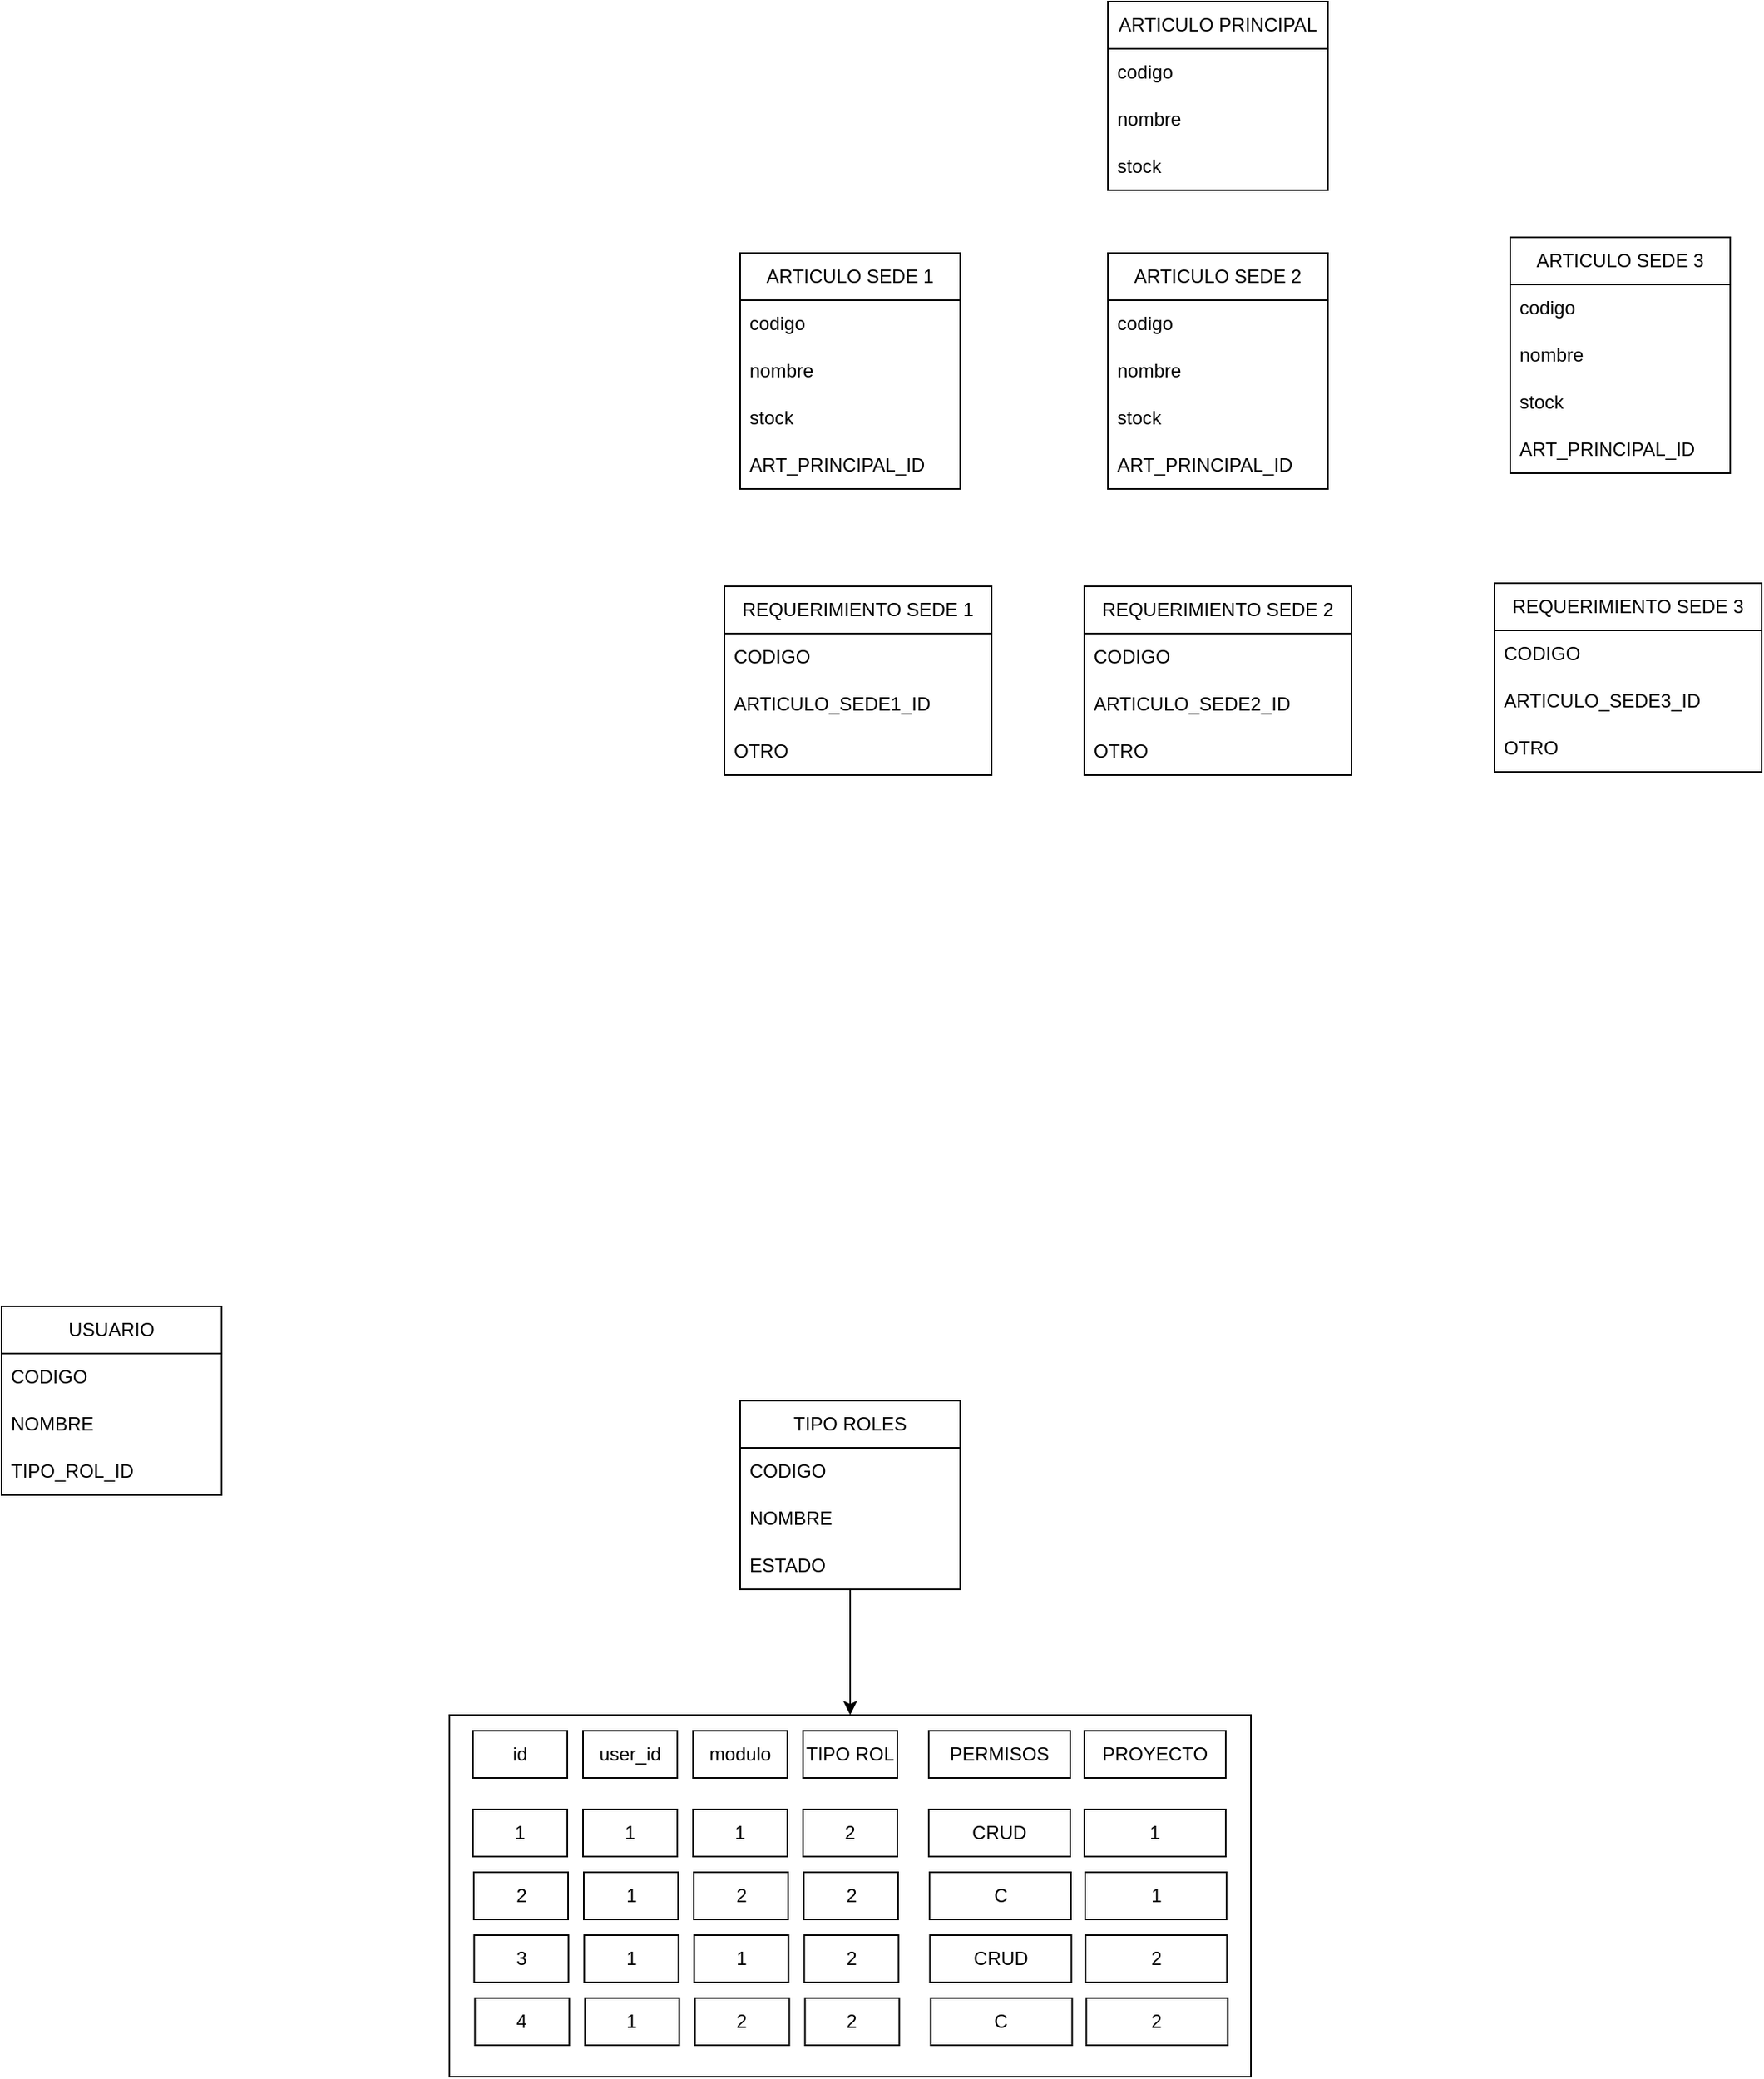 <mxfile version="22.1.7" type="github" pages="2">
  <diagram name="Página-1" id="Kwk2JI64rcw6JVu3-3KP">
    <mxGraphModel dx="2314" dy="1766" grid="1" gridSize="10" guides="1" tooltips="1" connect="1" arrows="1" fold="1" page="0" pageScale="1" pageWidth="827" pageHeight="1169" background="none" math="0" shadow="0">
      <root>
        <mxCell id="0" />
        <mxCell id="1" parent="0" />
        <mxCell id="fgW4LkX0s7xRk6qkpihr-5" value="ARTICULO PRINCIPAL" style="swimlane;fontStyle=0;childLayout=stackLayout;horizontal=1;startSize=30;horizontalStack=0;resizeParent=1;resizeParentMax=0;resizeLast=0;collapsible=1;marginBottom=0;whiteSpace=wrap;html=1;" parent="1" vertex="1">
          <mxGeometry x="344" y="-570" width="140" height="120" as="geometry" />
        </mxCell>
        <mxCell id="fgW4LkX0s7xRk6qkpihr-6" value="codigo" style="text;strokeColor=none;fillColor=none;align=left;verticalAlign=middle;spacingLeft=4;spacingRight=4;overflow=hidden;points=[[0,0.5],[1,0.5]];portConstraint=eastwest;rotatable=0;whiteSpace=wrap;html=1;" parent="fgW4LkX0s7xRk6qkpihr-5" vertex="1">
          <mxGeometry y="30" width="140" height="30" as="geometry" />
        </mxCell>
        <mxCell id="fgW4LkX0s7xRk6qkpihr-7" value="nombre" style="text;strokeColor=none;fillColor=none;align=left;verticalAlign=middle;spacingLeft=4;spacingRight=4;overflow=hidden;points=[[0,0.5],[1,0.5]];portConstraint=eastwest;rotatable=0;whiteSpace=wrap;html=1;" parent="fgW4LkX0s7xRk6qkpihr-5" vertex="1">
          <mxGeometry y="60" width="140" height="30" as="geometry" />
        </mxCell>
        <mxCell id="fgW4LkX0s7xRk6qkpihr-8" value="stock" style="text;strokeColor=none;fillColor=none;align=left;verticalAlign=middle;spacingLeft=4;spacingRight=4;overflow=hidden;points=[[0,0.5],[1,0.5]];portConstraint=eastwest;rotatable=0;whiteSpace=wrap;html=1;" parent="fgW4LkX0s7xRk6qkpihr-5" vertex="1">
          <mxGeometry y="90" width="140" height="30" as="geometry" />
        </mxCell>
        <mxCell id="fgW4LkX0s7xRk6qkpihr-9" value="ARTICULO SEDE 1" style="swimlane;fontStyle=0;childLayout=stackLayout;horizontal=1;startSize=30;horizontalStack=0;resizeParent=1;resizeParentMax=0;resizeLast=0;collapsible=1;marginBottom=0;whiteSpace=wrap;html=1;" parent="1" vertex="1">
          <mxGeometry x="110" y="-410" width="140" height="150" as="geometry">
            <mxRectangle x="110" y="-410" width="150" height="30" as="alternateBounds" />
          </mxGeometry>
        </mxCell>
        <mxCell id="fgW4LkX0s7xRk6qkpihr-10" value="codigo" style="text;strokeColor=none;fillColor=none;align=left;verticalAlign=middle;spacingLeft=4;spacingRight=4;overflow=hidden;points=[[0,0.5],[1,0.5]];portConstraint=eastwest;rotatable=0;whiteSpace=wrap;html=1;" parent="fgW4LkX0s7xRk6qkpihr-9" vertex="1">
          <mxGeometry y="30" width="140" height="30" as="geometry" />
        </mxCell>
        <mxCell id="fgW4LkX0s7xRk6qkpihr-11" value="nombre" style="text;strokeColor=none;fillColor=none;align=left;verticalAlign=middle;spacingLeft=4;spacingRight=4;overflow=hidden;points=[[0,0.5],[1,0.5]];portConstraint=eastwest;rotatable=0;whiteSpace=wrap;html=1;" parent="fgW4LkX0s7xRk6qkpihr-9" vertex="1">
          <mxGeometry y="60" width="140" height="30" as="geometry" />
        </mxCell>
        <mxCell id="fgW4LkX0s7xRk6qkpihr-35" value="stock" style="text;strokeColor=none;fillColor=none;align=left;verticalAlign=middle;spacingLeft=4;spacingRight=4;overflow=hidden;points=[[0,0.5],[1,0.5]];portConstraint=eastwest;rotatable=0;whiteSpace=wrap;html=1;" parent="fgW4LkX0s7xRk6qkpihr-9" vertex="1">
          <mxGeometry y="90" width="140" height="30" as="geometry" />
        </mxCell>
        <mxCell id="fgW4LkX0s7xRk6qkpihr-12" value="ART_PRINCIPAL_ID" style="text;strokeColor=none;fillColor=none;align=left;verticalAlign=middle;spacingLeft=4;spacingRight=4;overflow=hidden;points=[[0,0.5],[1,0.5]];portConstraint=eastwest;rotatable=0;whiteSpace=wrap;html=1;" parent="fgW4LkX0s7xRk6qkpihr-9" vertex="1">
          <mxGeometry y="120" width="140" height="30" as="geometry" />
        </mxCell>
        <mxCell id="fgW4LkX0s7xRk6qkpihr-13" value="ARTICULO SEDE 2" style="swimlane;fontStyle=0;childLayout=stackLayout;horizontal=1;startSize=30;horizontalStack=0;resizeParent=1;resizeParentMax=0;resizeLast=0;collapsible=1;marginBottom=0;whiteSpace=wrap;html=1;" parent="1" vertex="1">
          <mxGeometry x="344" y="-410" width="140" height="150" as="geometry" />
        </mxCell>
        <mxCell id="fgW4LkX0s7xRk6qkpihr-14" value="codigo" style="text;strokeColor=none;fillColor=none;align=left;verticalAlign=middle;spacingLeft=4;spacingRight=4;overflow=hidden;points=[[0,0.5],[1,0.5]];portConstraint=eastwest;rotatable=0;whiteSpace=wrap;html=1;" parent="fgW4LkX0s7xRk6qkpihr-13" vertex="1">
          <mxGeometry y="30" width="140" height="30" as="geometry" />
        </mxCell>
        <mxCell id="fgW4LkX0s7xRk6qkpihr-15" value="nombre" style="text;strokeColor=none;fillColor=none;align=left;verticalAlign=middle;spacingLeft=4;spacingRight=4;overflow=hidden;points=[[0,0.5],[1,0.5]];portConstraint=eastwest;rotatable=0;whiteSpace=wrap;html=1;" parent="fgW4LkX0s7xRk6qkpihr-13" vertex="1">
          <mxGeometry y="60" width="140" height="30" as="geometry" />
        </mxCell>
        <mxCell id="fgW4LkX0s7xRk6qkpihr-16" value="stock" style="text;strokeColor=none;fillColor=none;align=left;verticalAlign=middle;spacingLeft=4;spacingRight=4;overflow=hidden;points=[[0,0.5],[1,0.5]];portConstraint=eastwest;rotatable=0;whiteSpace=wrap;html=1;" parent="fgW4LkX0s7xRk6qkpihr-13" vertex="1">
          <mxGeometry y="90" width="140" height="30" as="geometry" />
        </mxCell>
        <mxCell id="fgW4LkX0s7xRk6qkpihr-36" value="ART_PRINCIPAL_ID" style="text;strokeColor=none;fillColor=none;align=left;verticalAlign=middle;spacingLeft=4;spacingRight=4;overflow=hidden;points=[[0,0.5],[1,0.5]];portConstraint=eastwest;rotatable=0;whiteSpace=wrap;html=1;" parent="fgW4LkX0s7xRk6qkpihr-13" vertex="1">
          <mxGeometry y="120" width="140" height="30" as="geometry" />
        </mxCell>
        <mxCell id="fgW4LkX0s7xRk6qkpihr-17" value="ARTICULO SEDE 3" style="swimlane;fontStyle=0;childLayout=stackLayout;horizontal=1;startSize=30;horizontalStack=0;resizeParent=1;resizeParentMax=0;resizeLast=0;collapsible=1;marginBottom=0;whiteSpace=wrap;html=1;" parent="1" vertex="1">
          <mxGeometry x="600" y="-420" width="140" height="150" as="geometry" />
        </mxCell>
        <mxCell id="fgW4LkX0s7xRk6qkpihr-18" value="codigo" style="text;strokeColor=none;fillColor=none;align=left;verticalAlign=middle;spacingLeft=4;spacingRight=4;overflow=hidden;points=[[0,0.5],[1,0.5]];portConstraint=eastwest;rotatable=0;whiteSpace=wrap;html=1;" parent="fgW4LkX0s7xRk6qkpihr-17" vertex="1">
          <mxGeometry y="30" width="140" height="30" as="geometry" />
        </mxCell>
        <mxCell id="fgW4LkX0s7xRk6qkpihr-19" value="nombre" style="text;strokeColor=none;fillColor=none;align=left;verticalAlign=middle;spacingLeft=4;spacingRight=4;overflow=hidden;points=[[0,0.5],[1,0.5]];portConstraint=eastwest;rotatable=0;whiteSpace=wrap;html=1;" parent="fgW4LkX0s7xRk6qkpihr-17" vertex="1">
          <mxGeometry y="60" width="140" height="30" as="geometry" />
        </mxCell>
        <mxCell id="fgW4LkX0s7xRk6qkpihr-20" value="stock" style="text;strokeColor=none;fillColor=none;align=left;verticalAlign=middle;spacingLeft=4;spacingRight=4;overflow=hidden;points=[[0,0.5],[1,0.5]];portConstraint=eastwest;rotatable=0;whiteSpace=wrap;html=1;" parent="fgW4LkX0s7xRk6qkpihr-17" vertex="1">
          <mxGeometry y="90" width="140" height="30" as="geometry" />
        </mxCell>
        <mxCell id="fgW4LkX0s7xRk6qkpihr-37" value="ART_PRINCIPAL_ID" style="text;strokeColor=none;fillColor=none;align=left;verticalAlign=middle;spacingLeft=4;spacingRight=4;overflow=hidden;points=[[0,0.5],[1,0.5]];portConstraint=eastwest;rotatable=0;whiteSpace=wrap;html=1;" parent="fgW4LkX0s7xRk6qkpihr-17" vertex="1">
          <mxGeometry y="120" width="140" height="30" as="geometry" />
        </mxCell>
        <mxCell id="fgW4LkX0s7xRk6qkpihr-21" value="REQUERIMIENTO SEDE 1" style="swimlane;fontStyle=0;childLayout=stackLayout;horizontal=1;startSize=30;horizontalStack=0;resizeParent=1;resizeParentMax=0;resizeLast=0;collapsible=1;marginBottom=0;whiteSpace=wrap;html=1;" parent="1" vertex="1">
          <mxGeometry x="100" y="-198" width="170" height="120" as="geometry" />
        </mxCell>
        <mxCell id="fgW4LkX0s7xRk6qkpihr-22" value="CODIGO" style="text;strokeColor=none;fillColor=none;align=left;verticalAlign=middle;spacingLeft=4;spacingRight=4;overflow=hidden;points=[[0,0.5],[1,0.5]];portConstraint=eastwest;rotatable=0;whiteSpace=wrap;html=1;" parent="fgW4LkX0s7xRk6qkpihr-21" vertex="1">
          <mxGeometry y="30" width="170" height="30" as="geometry" />
        </mxCell>
        <mxCell id="fgW4LkX0s7xRk6qkpihr-23" value="ARTICULO_SEDE1_ID" style="text;strokeColor=none;fillColor=none;align=left;verticalAlign=middle;spacingLeft=4;spacingRight=4;overflow=hidden;points=[[0,0.5],[1,0.5]];portConstraint=eastwest;rotatable=0;whiteSpace=wrap;html=1;" parent="fgW4LkX0s7xRk6qkpihr-21" vertex="1">
          <mxGeometry y="60" width="170" height="30" as="geometry" />
        </mxCell>
        <mxCell id="fgW4LkX0s7xRk6qkpihr-24" value="OTRO" style="text;strokeColor=none;fillColor=none;align=left;verticalAlign=middle;spacingLeft=4;spacingRight=4;overflow=hidden;points=[[0,0.5],[1,0.5]];portConstraint=eastwest;rotatable=0;whiteSpace=wrap;html=1;" parent="fgW4LkX0s7xRk6qkpihr-21" vertex="1">
          <mxGeometry y="90" width="170" height="30" as="geometry" />
        </mxCell>
        <mxCell id="fgW4LkX0s7xRk6qkpihr-39" value="REQUERIMIENTO SEDE 2" style="swimlane;fontStyle=0;childLayout=stackLayout;horizontal=1;startSize=30;horizontalStack=0;resizeParent=1;resizeParentMax=0;resizeLast=0;collapsible=1;marginBottom=0;whiteSpace=wrap;html=1;" parent="1" vertex="1">
          <mxGeometry x="329" y="-198" width="170" height="120" as="geometry" />
        </mxCell>
        <mxCell id="fgW4LkX0s7xRk6qkpihr-40" value="CODIGO" style="text;strokeColor=none;fillColor=none;align=left;verticalAlign=middle;spacingLeft=4;spacingRight=4;overflow=hidden;points=[[0,0.5],[1,0.5]];portConstraint=eastwest;rotatable=0;whiteSpace=wrap;html=1;" parent="fgW4LkX0s7xRk6qkpihr-39" vertex="1">
          <mxGeometry y="30" width="170" height="30" as="geometry" />
        </mxCell>
        <mxCell id="fgW4LkX0s7xRk6qkpihr-41" value="ARTICULO_SEDE2_ID" style="text;strokeColor=none;fillColor=none;align=left;verticalAlign=middle;spacingLeft=4;spacingRight=4;overflow=hidden;points=[[0,0.5],[1,0.5]];portConstraint=eastwest;rotatable=0;whiteSpace=wrap;html=1;" parent="fgW4LkX0s7xRk6qkpihr-39" vertex="1">
          <mxGeometry y="60" width="170" height="30" as="geometry" />
        </mxCell>
        <mxCell id="fgW4LkX0s7xRk6qkpihr-42" value="OTRO" style="text;strokeColor=none;fillColor=none;align=left;verticalAlign=middle;spacingLeft=4;spacingRight=4;overflow=hidden;points=[[0,0.5],[1,0.5]];portConstraint=eastwest;rotatable=0;whiteSpace=wrap;html=1;" parent="fgW4LkX0s7xRk6qkpihr-39" vertex="1">
          <mxGeometry y="90" width="170" height="30" as="geometry" />
        </mxCell>
        <mxCell id="fgW4LkX0s7xRk6qkpihr-44" value="REQUERIMIENTO SEDE 3" style="swimlane;fontStyle=0;childLayout=stackLayout;horizontal=1;startSize=30;horizontalStack=0;resizeParent=1;resizeParentMax=0;resizeLast=0;collapsible=1;marginBottom=0;whiteSpace=wrap;html=1;" parent="1" vertex="1">
          <mxGeometry x="590" y="-200" width="170" height="120" as="geometry" />
        </mxCell>
        <mxCell id="fgW4LkX0s7xRk6qkpihr-45" value="CODIGO" style="text;strokeColor=none;fillColor=none;align=left;verticalAlign=middle;spacingLeft=4;spacingRight=4;overflow=hidden;points=[[0,0.5],[1,0.5]];portConstraint=eastwest;rotatable=0;whiteSpace=wrap;html=1;" parent="fgW4LkX0s7xRk6qkpihr-44" vertex="1">
          <mxGeometry y="30" width="170" height="30" as="geometry" />
        </mxCell>
        <mxCell id="fgW4LkX0s7xRk6qkpihr-46" value="ARTICULO_SEDE3_ID" style="text;strokeColor=none;fillColor=none;align=left;verticalAlign=middle;spacingLeft=4;spacingRight=4;overflow=hidden;points=[[0,0.5],[1,0.5]];portConstraint=eastwest;rotatable=0;whiteSpace=wrap;html=1;" parent="fgW4LkX0s7xRk6qkpihr-44" vertex="1">
          <mxGeometry y="60" width="170" height="30" as="geometry" />
        </mxCell>
        <mxCell id="fgW4LkX0s7xRk6qkpihr-47" value="OTRO" style="text;strokeColor=none;fillColor=none;align=left;verticalAlign=middle;spacingLeft=4;spacingRight=4;overflow=hidden;points=[[0,0.5],[1,0.5]];portConstraint=eastwest;rotatable=0;whiteSpace=wrap;html=1;" parent="fgW4LkX0s7xRk6qkpihr-44" vertex="1">
          <mxGeometry y="90" width="170" height="30" as="geometry" />
        </mxCell>
        <mxCell id="POyOvtxYOlbWHd2E2MB5-1" value="USUARIO" style="swimlane;fontStyle=0;childLayout=stackLayout;horizontal=1;startSize=30;horizontalStack=0;resizeParent=1;resizeParentMax=0;resizeLast=0;collapsible=1;marginBottom=0;whiteSpace=wrap;html=1;" vertex="1" parent="1">
          <mxGeometry x="-360" y="260" width="140" height="120" as="geometry" />
        </mxCell>
        <mxCell id="POyOvtxYOlbWHd2E2MB5-2" value="CODIGO" style="text;strokeColor=none;fillColor=none;align=left;verticalAlign=middle;spacingLeft=4;spacingRight=4;overflow=hidden;points=[[0,0.5],[1,0.5]];portConstraint=eastwest;rotatable=0;whiteSpace=wrap;html=1;" vertex="1" parent="POyOvtxYOlbWHd2E2MB5-1">
          <mxGeometry y="30" width="140" height="30" as="geometry" />
        </mxCell>
        <mxCell id="POyOvtxYOlbWHd2E2MB5-3" value="NOMBRE" style="text;strokeColor=none;fillColor=none;align=left;verticalAlign=middle;spacingLeft=4;spacingRight=4;overflow=hidden;points=[[0,0.5],[1,0.5]];portConstraint=eastwest;rotatable=0;whiteSpace=wrap;html=1;" vertex="1" parent="POyOvtxYOlbWHd2E2MB5-1">
          <mxGeometry y="60" width="140" height="30" as="geometry" />
        </mxCell>
        <mxCell id="POyOvtxYOlbWHd2E2MB5-4" value="TIPO_ROL_ID" style="text;strokeColor=none;fillColor=none;align=left;verticalAlign=middle;spacingLeft=4;spacingRight=4;overflow=hidden;points=[[0,0.5],[1,0.5]];portConstraint=eastwest;rotatable=0;whiteSpace=wrap;html=1;" vertex="1" parent="POyOvtxYOlbWHd2E2MB5-1">
          <mxGeometry y="90" width="140" height="30" as="geometry" />
        </mxCell>
        <mxCell id="POyOvtxYOlbWHd2E2MB5-10" value="" style="edgeStyle=orthogonalEdgeStyle;rounded=0;orthogonalLoop=1;jettySize=auto;html=1;" edge="1" parent="1" source="POyOvtxYOlbWHd2E2MB5-5" target="POyOvtxYOlbWHd2E2MB5-9">
          <mxGeometry relative="1" as="geometry" />
        </mxCell>
        <mxCell id="POyOvtxYOlbWHd2E2MB5-5" value="TIPO ROLES" style="swimlane;fontStyle=0;childLayout=stackLayout;horizontal=1;startSize=30;horizontalStack=0;resizeParent=1;resizeParentMax=0;resizeLast=0;collapsible=1;marginBottom=0;whiteSpace=wrap;html=1;" vertex="1" parent="1">
          <mxGeometry x="110" y="320" width="140" height="120" as="geometry" />
        </mxCell>
        <mxCell id="POyOvtxYOlbWHd2E2MB5-6" value="CODIGO" style="text;strokeColor=none;fillColor=none;align=left;verticalAlign=middle;spacingLeft=4;spacingRight=4;overflow=hidden;points=[[0,0.5],[1,0.5]];portConstraint=eastwest;rotatable=0;whiteSpace=wrap;html=1;" vertex="1" parent="POyOvtxYOlbWHd2E2MB5-5">
          <mxGeometry y="30" width="140" height="30" as="geometry" />
        </mxCell>
        <mxCell id="POyOvtxYOlbWHd2E2MB5-7" value="NOMBRE" style="text;strokeColor=none;fillColor=none;align=left;verticalAlign=middle;spacingLeft=4;spacingRight=4;overflow=hidden;points=[[0,0.5],[1,0.5]];portConstraint=eastwest;rotatable=0;whiteSpace=wrap;html=1;" vertex="1" parent="POyOvtxYOlbWHd2E2MB5-5">
          <mxGeometry y="60" width="140" height="30" as="geometry" />
        </mxCell>
        <mxCell id="POyOvtxYOlbWHd2E2MB5-8" value="ESTADO" style="text;strokeColor=none;fillColor=none;align=left;verticalAlign=middle;spacingLeft=4;spacingRight=4;overflow=hidden;points=[[0,0.5],[1,0.5]];portConstraint=eastwest;rotatable=0;whiteSpace=wrap;html=1;" vertex="1" parent="POyOvtxYOlbWHd2E2MB5-5">
          <mxGeometry y="90" width="140" height="30" as="geometry" />
        </mxCell>
        <mxCell id="POyOvtxYOlbWHd2E2MB5-9" value="" style="whiteSpace=wrap;html=1;fontStyle=0;startSize=30;" vertex="1" parent="1">
          <mxGeometry x="-75" y="520" width="510" height="230" as="geometry" />
        </mxCell>
        <mxCell id="POyOvtxYOlbWHd2E2MB5-11" value="id" style="rounded=0;whiteSpace=wrap;html=1;" vertex="1" parent="1">
          <mxGeometry x="-60" y="530" width="60" height="30" as="geometry" />
        </mxCell>
        <mxCell id="POyOvtxYOlbWHd2E2MB5-12" value="user_id" style="rounded=0;whiteSpace=wrap;html=1;" vertex="1" parent="1">
          <mxGeometry x="10" y="530" width="60" height="30" as="geometry" />
        </mxCell>
        <mxCell id="POyOvtxYOlbWHd2E2MB5-13" value="modulo" style="rounded=0;whiteSpace=wrap;html=1;" vertex="1" parent="1">
          <mxGeometry x="80" y="530" width="60" height="30" as="geometry" />
        </mxCell>
        <mxCell id="POyOvtxYOlbWHd2E2MB5-14" value="PERMISOS" style="rounded=0;whiteSpace=wrap;html=1;" vertex="1" parent="1">
          <mxGeometry x="230" y="530" width="90" height="30" as="geometry" />
        </mxCell>
        <mxCell id="POyOvtxYOlbWHd2E2MB5-15" value="1" style="rounded=0;whiteSpace=wrap;html=1;" vertex="1" parent="1">
          <mxGeometry x="-60" y="580" width="60" height="30" as="geometry" />
        </mxCell>
        <mxCell id="POyOvtxYOlbWHd2E2MB5-17" value="1" style="rounded=0;whiteSpace=wrap;html=1;" vertex="1" parent="1">
          <mxGeometry x="10" y="580" width="60" height="30" as="geometry" />
        </mxCell>
        <mxCell id="POyOvtxYOlbWHd2E2MB5-18" value="1" style="rounded=0;whiteSpace=wrap;html=1;" vertex="1" parent="1">
          <mxGeometry x="80" y="580" width="60" height="30" as="geometry" />
        </mxCell>
        <mxCell id="POyOvtxYOlbWHd2E2MB5-19" value="CRUD" style="rounded=0;whiteSpace=wrap;html=1;" vertex="1" parent="1">
          <mxGeometry x="230" y="580" width="90" height="30" as="geometry" />
        </mxCell>
        <mxCell id="POyOvtxYOlbWHd2E2MB5-20" value="TIPO ROL" style="rounded=0;whiteSpace=wrap;html=1;" vertex="1" parent="1">
          <mxGeometry x="150" y="530" width="60" height="30" as="geometry" />
        </mxCell>
        <mxCell id="POyOvtxYOlbWHd2E2MB5-21" value="2" style="rounded=0;whiteSpace=wrap;html=1;" vertex="1" parent="1">
          <mxGeometry x="150" y="580" width="60" height="30" as="geometry" />
        </mxCell>
        <mxCell id="POyOvtxYOlbWHd2E2MB5-22" value="PROYECTO" style="rounded=0;whiteSpace=wrap;html=1;" vertex="1" parent="1">
          <mxGeometry x="329" y="530" width="90" height="30" as="geometry" />
        </mxCell>
        <mxCell id="POyOvtxYOlbWHd2E2MB5-23" value="1" style="rounded=0;whiteSpace=wrap;html=1;" vertex="1" parent="1">
          <mxGeometry x="329" y="580" width="90" height="30" as="geometry" />
        </mxCell>
        <mxCell id="POyOvtxYOlbWHd2E2MB5-24" value="2" style="rounded=0;whiteSpace=wrap;html=1;" vertex="1" parent="1">
          <mxGeometry x="-59.5" y="620" width="60" height="30" as="geometry" />
        </mxCell>
        <mxCell id="POyOvtxYOlbWHd2E2MB5-25" value="1" style="rounded=0;whiteSpace=wrap;html=1;" vertex="1" parent="1">
          <mxGeometry x="10.5" y="620" width="60" height="30" as="geometry" />
        </mxCell>
        <mxCell id="POyOvtxYOlbWHd2E2MB5-26" value="2" style="rounded=0;whiteSpace=wrap;html=1;" vertex="1" parent="1">
          <mxGeometry x="80.5" y="620" width="60" height="30" as="geometry" />
        </mxCell>
        <mxCell id="POyOvtxYOlbWHd2E2MB5-27" value="C" style="rounded=0;whiteSpace=wrap;html=1;" vertex="1" parent="1">
          <mxGeometry x="230.5" y="620" width="90" height="30" as="geometry" />
        </mxCell>
        <mxCell id="POyOvtxYOlbWHd2E2MB5-28" value="2" style="rounded=0;whiteSpace=wrap;html=1;" vertex="1" parent="1">
          <mxGeometry x="150.5" y="620" width="60" height="30" as="geometry" />
        </mxCell>
        <mxCell id="POyOvtxYOlbWHd2E2MB5-29" value="1" style="rounded=0;whiteSpace=wrap;html=1;" vertex="1" parent="1">
          <mxGeometry x="329.5" y="620" width="90" height="30" as="geometry" />
        </mxCell>
        <mxCell id="POyOvtxYOlbWHd2E2MB5-30" value="3" style="rounded=0;whiteSpace=wrap;html=1;" vertex="1" parent="1">
          <mxGeometry x="-59.25" y="660" width="60" height="30" as="geometry" />
        </mxCell>
        <mxCell id="POyOvtxYOlbWHd2E2MB5-31" value="1" style="rounded=0;whiteSpace=wrap;html=1;" vertex="1" parent="1">
          <mxGeometry x="10.75" y="660" width="60" height="30" as="geometry" />
        </mxCell>
        <mxCell id="POyOvtxYOlbWHd2E2MB5-32" value="1" style="rounded=0;whiteSpace=wrap;html=1;" vertex="1" parent="1">
          <mxGeometry x="80.75" y="660" width="60" height="30" as="geometry" />
        </mxCell>
        <mxCell id="POyOvtxYOlbWHd2E2MB5-33" value="CRUD" style="rounded=0;whiteSpace=wrap;html=1;" vertex="1" parent="1">
          <mxGeometry x="230.75" y="660" width="90" height="30" as="geometry" />
        </mxCell>
        <mxCell id="POyOvtxYOlbWHd2E2MB5-34" value="2" style="rounded=0;whiteSpace=wrap;html=1;" vertex="1" parent="1">
          <mxGeometry x="150.75" y="660" width="60" height="30" as="geometry" />
        </mxCell>
        <mxCell id="POyOvtxYOlbWHd2E2MB5-35" value="2" style="rounded=0;whiteSpace=wrap;html=1;" vertex="1" parent="1">
          <mxGeometry x="329.75" y="660" width="90" height="30" as="geometry" />
        </mxCell>
        <mxCell id="POyOvtxYOlbWHd2E2MB5-36" value="4" style="rounded=0;whiteSpace=wrap;html=1;" vertex="1" parent="1">
          <mxGeometry x="-58.75" y="700" width="60" height="30" as="geometry" />
        </mxCell>
        <mxCell id="POyOvtxYOlbWHd2E2MB5-37" value="1" style="rounded=0;whiteSpace=wrap;html=1;" vertex="1" parent="1">
          <mxGeometry x="11.25" y="700" width="60" height="30" as="geometry" />
        </mxCell>
        <mxCell id="POyOvtxYOlbWHd2E2MB5-38" value="2" style="rounded=0;whiteSpace=wrap;html=1;" vertex="1" parent="1">
          <mxGeometry x="81.25" y="700" width="60" height="30" as="geometry" />
        </mxCell>
        <mxCell id="POyOvtxYOlbWHd2E2MB5-39" value="C" style="rounded=0;whiteSpace=wrap;html=1;" vertex="1" parent="1">
          <mxGeometry x="231.25" y="700" width="90" height="30" as="geometry" />
        </mxCell>
        <mxCell id="POyOvtxYOlbWHd2E2MB5-40" value="2" style="rounded=0;whiteSpace=wrap;html=1;" vertex="1" parent="1">
          <mxGeometry x="151.25" y="700" width="60" height="30" as="geometry" />
        </mxCell>
        <mxCell id="POyOvtxYOlbWHd2E2MB5-41" value="2" style="rounded=0;whiteSpace=wrap;html=1;" vertex="1" parent="1">
          <mxGeometry x="330.25" y="700" width="90" height="30" as="geometry" />
        </mxCell>
      </root>
    </mxGraphModel>
  </diagram>
  <diagram id="zOK0BM_EumLyM0N2mrwX" name="Página-2">
    <mxGraphModel dx="1995" dy="1380" grid="1" gridSize="10" guides="1" tooltips="1" connect="1" arrows="1" fold="1" page="0" pageScale="1" pageWidth="827" pageHeight="1169" math="0" shadow="0">
      <root>
        <mxCell id="0" />
        <mxCell id="1" parent="0" />
        <mxCell id="6BFuluiEKWHsGb76qD9m-10" style="edgeStyle=orthogonalEdgeStyle;rounded=0;orthogonalLoop=1;jettySize=auto;html=1;entryX=0.5;entryY=0;entryDx=0;entryDy=0;" edge="1" parent="1" source="6BFuluiEKWHsGb76qD9m-3" target="6BFuluiEKWHsGb76qD9m-6">
          <mxGeometry relative="1" as="geometry" />
        </mxCell>
        <mxCell id="6BFuluiEKWHsGb76qD9m-3" value="PROYECTO 1" style="shape=cylinder3;whiteSpace=wrap;html=1;boundedLbl=1;backgroundOutline=1;size=15;" vertex="1" parent="1">
          <mxGeometry x="-320" y="-230" width="70" height="90" as="geometry" />
        </mxCell>
        <mxCell id="6BFuluiEKWHsGb76qD9m-15" style="edgeStyle=orthogonalEdgeStyle;rounded=0;orthogonalLoop=1;jettySize=auto;html=1;entryX=0.5;entryY=0;entryDx=0;entryDy=0;" edge="1" parent="1" source="6BFuluiEKWHsGb76qD9m-4" target="6BFuluiEKWHsGb76qD9m-11">
          <mxGeometry relative="1" as="geometry" />
        </mxCell>
        <mxCell id="6BFuluiEKWHsGb76qD9m-4" value="PROYECTO 2" style="shape=cylinder3;whiteSpace=wrap;html=1;boundedLbl=1;backgroundOutline=1;size=15;" vertex="1" parent="1">
          <mxGeometry x="-142.5" y="-230" width="70" height="90" as="geometry" />
        </mxCell>
        <mxCell id="6BFuluiEKWHsGb76qD9m-20" style="edgeStyle=orthogonalEdgeStyle;rounded=0;orthogonalLoop=1;jettySize=auto;html=1;entryX=0.5;entryY=0;entryDx=0;entryDy=0;" edge="1" parent="1" source="6BFuluiEKWHsGb76qD9m-5" target="6BFuluiEKWHsGb76qD9m-16">
          <mxGeometry relative="1" as="geometry" />
        </mxCell>
        <mxCell id="6BFuluiEKWHsGb76qD9m-5" value="PROYECTO PRINCIPAL" style="shape=cylinder3;whiteSpace=wrap;html=1;boundedLbl=1;backgroundOutline=1;size=15;" vertex="1" parent="1">
          <mxGeometry x="-580" y="-230" width="70" height="90" as="geometry" />
        </mxCell>
        <mxCell id="6BFuluiEKWHsGb76qD9m-6" value="Requerimiento" style="swimlane;fontStyle=0;childLayout=stackLayout;horizontal=1;startSize=30;horizontalStack=0;resizeParent=1;resizeParentMax=0;resizeLast=0;collapsible=1;marginBottom=0;whiteSpace=wrap;html=1;" vertex="1" parent="1">
          <mxGeometry x="-337.5" y="-100" width="105" height="120" as="geometry" />
        </mxCell>
        <mxCell id="6BFuluiEKWHsGb76qD9m-7" value="codigo" style="text;strokeColor=none;fillColor=none;align=left;verticalAlign=middle;spacingLeft=4;spacingRight=4;overflow=hidden;points=[[0,0.5],[1,0.5]];portConstraint=eastwest;rotatable=0;whiteSpace=wrap;html=1;" vertex="1" parent="6BFuluiEKWHsGb76qD9m-6">
          <mxGeometry y="30" width="105" height="30" as="geometry" />
        </mxCell>
        <mxCell id="6BFuluiEKWHsGb76qD9m-8" value="nombre" style="text;strokeColor=none;fillColor=none;align=left;verticalAlign=middle;spacingLeft=4;spacingRight=4;overflow=hidden;points=[[0,0.5],[1,0.5]];portConstraint=eastwest;rotatable=0;whiteSpace=wrap;html=1;" vertex="1" parent="6BFuluiEKWHsGb76qD9m-6">
          <mxGeometry y="60" width="105" height="30" as="geometry" />
        </mxCell>
        <mxCell id="6BFuluiEKWHsGb76qD9m-9" value="user_id" style="text;strokeColor=none;fillColor=none;align=left;verticalAlign=middle;spacingLeft=4;spacingRight=4;overflow=hidden;points=[[0,0.5],[1,0.5]];portConstraint=eastwest;rotatable=0;whiteSpace=wrap;html=1;" vertex="1" parent="6BFuluiEKWHsGb76qD9m-6">
          <mxGeometry y="90" width="105" height="30" as="geometry" />
        </mxCell>
        <mxCell id="6BFuluiEKWHsGb76qD9m-11" value="Requerimiento" style="swimlane;fontStyle=0;childLayout=stackLayout;horizontal=1;startSize=30;horizontalStack=0;resizeParent=1;resizeParentMax=0;resizeLast=0;collapsible=1;marginBottom=0;whiteSpace=wrap;html=1;" vertex="1" parent="1">
          <mxGeometry x="-160" y="-100" width="105" height="120" as="geometry" />
        </mxCell>
        <mxCell id="6BFuluiEKWHsGb76qD9m-13" value="nombre" style="text;strokeColor=none;fillColor=none;align=left;verticalAlign=middle;spacingLeft=4;spacingRight=4;overflow=hidden;points=[[0,0.5],[1,0.5]];portConstraint=eastwest;rotatable=0;whiteSpace=wrap;html=1;" vertex="1" parent="6BFuluiEKWHsGb76qD9m-11">
          <mxGeometry y="30" width="105" height="30" as="geometry" />
        </mxCell>
        <mxCell id="6BFuluiEKWHsGb76qD9m-14" value="user_id" style="text;strokeColor=none;fillColor=none;align=left;verticalAlign=middle;spacingLeft=4;spacingRight=4;overflow=hidden;points=[[0,0.5],[1,0.5]];portConstraint=eastwest;rotatable=0;whiteSpace=wrap;html=1;" vertex="1" parent="6BFuluiEKWHsGb76qD9m-11">
          <mxGeometry y="60" width="105" height="30" as="geometry" />
        </mxCell>
        <mxCell id="6BFuluiEKWHsGb76qD9m-12" value="codigo" style="text;strokeColor=none;fillColor=none;align=left;verticalAlign=middle;spacingLeft=4;spacingRight=4;overflow=hidden;points=[[0,0.5],[1,0.5]];portConstraint=eastwest;rotatable=0;whiteSpace=wrap;html=1;" vertex="1" parent="6BFuluiEKWHsGb76qD9m-11">
          <mxGeometry y="90" width="105" height="30" as="geometry" />
        </mxCell>
        <mxCell id="6BFuluiEKWHsGb76qD9m-16" value="USUARIO" style="swimlane;fontStyle=0;childLayout=stackLayout;horizontal=1;startSize=30;horizontalStack=0;resizeParent=1;resizeParentMax=0;resizeLast=0;collapsible=1;marginBottom=0;whiteSpace=wrap;html=1;" vertex="1" parent="1">
          <mxGeometry x="-615" y="-100" width="140" height="120" as="geometry" />
        </mxCell>
        <mxCell id="6BFuluiEKWHsGb76qD9m-17" value="CODIGO" style="text;strokeColor=none;fillColor=none;align=left;verticalAlign=middle;spacingLeft=4;spacingRight=4;overflow=hidden;points=[[0,0.5],[1,0.5]];portConstraint=eastwest;rotatable=0;whiteSpace=wrap;html=1;" vertex="1" parent="6BFuluiEKWHsGb76qD9m-16">
          <mxGeometry y="30" width="140" height="30" as="geometry" />
        </mxCell>
        <mxCell id="6BFuluiEKWHsGb76qD9m-18" value="NOMBRE" style="text;strokeColor=none;fillColor=none;align=left;verticalAlign=middle;spacingLeft=4;spacingRight=4;overflow=hidden;points=[[0,0.5],[1,0.5]];portConstraint=eastwest;rotatable=0;whiteSpace=wrap;html=1;" vertex="1" parent="6BFuluiEKWHsGb76qD9m-16">
          <mxGeometry y="60" width="140" height="30" as="geometry" />
        </mxCell>
        <mxCell id="6BFuluiEKWHsGb76qD9m-19" value="APELLIDO" style="text;strokeColor=none;fillColor=none;align=left;verticalAlign=middle;spacingLeft=4;spacingRight=4;overflow=hidden;points=[[0,0.5],[1,0.5]];portConstraint=eastwest;rotatable=0;whiteSpace=wrap;html=1;" vertex="1" parent="6BFuluiEKWHsGb76qD9m-16">
          <mxGeometry y="90" width="140" height="30" as="geometry" />
        </mxCell>
        <mxCell id="6BFuluiEKWHsGb76qD9m-21" value="Almacen" style="swimlane;fontStyle=0;childLayout=stackLayout;horizontal=1;startSize=30;horizontalStack=0;resizeParent=1;resizeParentMax=0;resizeLast=0;collapsible=1;marginBottom=0;whiteSpace=wrap;html=1;" vertex="1" parent="1">
          <mxGeometry x="-360" y="-420" width="140" height="120" as="geometry" />
        </mxCell>
        <mxCell id="6BFuluiEKWHsGb76qD9m-22" value="Item 1" style="text;strokeColor=none;fillColor=none;align=left;verticalAlign=middle;spacingLeft=4;spacingRight=4;overflow=hidden;points=[[0,0.5],[1,0.5]];portConstraint=eastwest;rotatable=0;whiteSpace=wrap;html=1;" vertex="1" parent="6BFuluiEKWHsGb76qD9m-21">
          <mxGeometry y="30" width="140" height="30" as="geometry" />
        </mxCell>
        <mxCell id="6BFuluiEKWHsGb76qD9m-23" value="Item 2" style="text;strokeColor=none;fillColor=none;align=left;verticalAlign=middle;spacingLeft=4;spacingRight=4;overflow=hidden;points=[[0,0.5],[1,0.5]];portConstraint=eastwest;rotatable=0;whiteSpace=wrap;html=1;" vertex="1" parent="6BFuluiEKWHsGb76qD9m-21">
          <mxGeometry y="60" width="140" height="30" as="geometry" />
        </mxCell>
        <mxCell id="6BFuluiEKWHsGb76qD9m-24" value="Item 3" style="text;strokeColor=none;fillColor=none;align=left;verticalAlign=middle;spacingLeft=4;spacingRight=4;overflow=hidden;points=[[0,0.5],[1,0.5]];portConstraint=eastwest;rotatable=0;whiteSpace=wrap;html=1;" vertex="1" parent="6BFuluiEKWHsGb76qD9m-21">
          <mxGeometry y="90" width="140" height="30" as="geometry" />
        </mxCell>
        <mxCell id="6BFuluiEKWHsGb76qD9m-26" value="Almacen" style="swimlane;fontStyle=0;childLayout=stackLayout;horizontal=1;startSize=30;horizontalStack=0;resizeParent=1;resizeParentMax=0;resizeLast=0;collapsible=1;marginBottom=0;whiteSpace=wrap;html=1;" vertex="1" parent="1">
          <mxGeometry x="-170" y="-420" width="140" height="120" as="geometry" />
        </mxCell>
        <mxCell id="6BFuluiEKWHsGb76qD9m-27" value="Item 1" style="text;strokeColor=none;fillColor=none;align=left;verticalAlign=middle;spacingLeft=4;spacingRight=4;overflow=hidden;points=[[0,0.5],[1,0.5]];portConstraint=eastwest;rotatable=0;whiteSpace=wrap;html=1;" vertex="1" parent="6BFuluiEKWHsGb76qD9m-26">
          <mxGeometry y="30" width="140" height="30" as="geometry" />
        </mxCell>
        <mxCell id="6BFuluiEKWHsGb76qD9m-28" value="Item 2" style="text;strokeColor=none;fillColor=none;align=left;verticalAlign=middle;spacingLeft=4;spacingRight=4;overflow=hidden;points=[[0,0.5],[1,0.5]];portConstraint=eastwest;rotatable=0;whiteSpace=wrap;html=1;" vertex="1" parent="6BFuluiEKWHsGb76qD9m-26">
          <mxGeometry y="60" width="140" height="30" as="geometry" />
        </mxCell>
        <mxCell id="6BFuluiEKWHsGb76qD9m-29" value="Item 3" style="text;strokeColor=none;fillColor=none;align=left;verticalAlign=middle;spacingLeft=4;spacingRight=4;overflow=hidden;points=[[0,0.5],[1,0.5]];portConstraint=eastwest;rotatable=0;whiteSpace=wrap;html=1;" vertex="1" parent="6BFuluiEKWHsGb76qD9m-26">
          <mxGeometry y="90" width="140" height="30" as="geometry" />
        </mxCell>
        <mxCell id="6BFuluiEKWHsGb76qD9m-30" style="edgeStyle=orthogonalEdgeStyle;rounded=0;orthogonalLoop=1;jettySize=auto;html=1;entryX=0.483;entryY=1.029;entryDx=0;entryDy=0;entryPerimeter=0;" edge="1" parent="1" source="6BFuluiEKWHsGb76qD9m-4" target="6BFuluiEKWHsGb76qD9m-29">
          <mxGeometry relative="1" as="geometry" />
        </mxCell>
        <mxCell id="6BFuluiEKWHsGb76qD9m-31" value="PROYECTO" style="swimlane;fontStyle=0;childLayout=stackLayout;horizontal=1;startSize=30;horizontalStack=0;resizeParent=1;resizeParentMax=0;resizeLast=0;collapsible=1;marginBottom=0;whiteSpace=wrap;html=1;" vertex="1" parent="1">
          <mxGeometry x="-615" y="-420" width="140" height="120" as="geometry" />
        </mxCell>
        <mxCell id="6BFuluiEKWHsGb76qD9m-32" value="CODIGO" style="text;strokeColor=none;fillColor=none;align=left;verticalAlign=middle;spacingLeft=4;spacingRight=4;overflow=hidden;points=[[0,0.5],[1,0.5]];portConstraint=eastwest;rotatable=0;whiteSpace=wrap;html=1;" vertex="1" parent="6BFuluiEKWHsGb76qD9m-31">
          <mxGeometry y="30" width="140" height="30" as="geometry" />
        </mxCell>
        <mxCell id="6BFuluiEKWHsGb76qD9m-33" value="NOMBRE" style="text;strokeColor=none;fillColor=none;align=left;verticalAlign=middle;spacingLeft=4;spacingRight=4;overflow=hidden;points=[[0,0.5],[1,0.5]];portConstraint=eastwest;rotatable=0;whiteSpace=wrap;html=1;" vertex="1" parent="6BFuluiEKWHsGb76qD9m-31">
          <mxGeometry y="60" width="140" height="30" as="geometry" />
        </mxCell>
        <mxCell id="6BFuluiEKWHsGb76qD9m-34" value="RUC" style="text;strokeColor=none;fillColor=none;align=left;verticalAlign=middle;spacingLeft=4;spacingRight=4;overflow=hidden;points=[[0,0.5],[1,0.5]];portConstraint=eastwest;rotatable=0;whiteSpace=wrap;html=1;" vertex="1" parent="6BFuluiEKWHsGb76qD9m-31">
          <mxGeometry y="90" width="140" height="30" as="geometry" />
        </mxCell>
        <mxCell id="6BFuluiEKWHsGb76qD9m-35" style="edgeStyle=orthogonalEdgeStyle;rounded=0;orthogonalLoop=1;jettySize=auto;html=1;entryX=0.507;entryY=0.994;entryDx=0;entryDy=0;entryPerimeter=0;" edge="1" parent="1" source="6BFuluiEKWHsGb76qD9m-5" target="6BFuluiEKWHsGb76qD9m-34">
          <mxGeometry relative="1" as="geometry" />
        </mxCell>
        <mxCell id="6BFuluiEKWHsGb76qD9m-36" style="edgeStyle=orthogonalEdgeStyle;rounded=0;orthogonalLoop=1;jettySize=auto;html=1;entryX=0.452;entryY=0.993;entryDx=0;entryDy=0;entryPerimeter=0;" edge="1" parent="1" source="6BFuluiEKWHsGb76qD9m-3" target="6BFuluiEKWHsGb76qD9m-24">
          <mxGeometry relative="1" as="geometry" />
        </mxCell>
        <mxCell id="6BFuluiEKWHsGb76qD9m-37" value="TABLAS GENERALES" style="swimlane;whiteSpace=wrap;html=1;" vertex="1" parent="1">
          <mxGeometry x="-720" y="-490" width="330" height="540" as="geometry" />
        </mxCell>
        <mxCell id="6BFuluiEKWHsGb76qD9m-38" value="TABLAS UNICAS POR PRYECTO" style="swimlane;whiteSpace=wrap;html=1;" vertex="1" parent="1">
          <mxGeometry x="-380" y="-490" width="380" height="540" as="geometry" />
        </mxCell>
        <mxCell id="6BFuluiEKWHsGb76qD9m-39" value="BASE D DATOS" style="shape=cylinder3;whiteSpace=wrap;html=1;boundedLbl=1;backgroundOutline=1;size=15;" vertex="1" parent="1">
          <mxGeometry x="-530" y="220" width="120" height="160" as="geometry" />
        </mxCell>
        <mxCell id="6BFuluiEKWHsGb76qD9m-40" value="REQUERIMIENTO_1" style="swimlane;fontStyle=0;childLayout=stackLayout;horizontal=1;startSize=30;horizontalStack=0;resizeParent=1;resizeParentMax=0;resizeLast=0;collapsible=1;marginBottom=0;whiteSpace=wrap;html=1;" vertex="1" parent="1">
          <mxGeometry x="-790" y="450" width="140" height="120" as="geometry" />
        </mxCell>
        <mxCell id="6BFuluiEKWHsGb76qD9m-41" value="codigo" style="text;strokeColor=none;fillColor=none;align=left;verticalAlign=middle;spacingLeft=4;spacingRight=4;overflow=hidden;points=[[0,0.5],[1,0.5]];portConstraint=eastwest;rotatable=0;whiteSpace=wrap;html=1;" vertex="1" parent="6BFuluiEKWHsGb76qD9m-40">
          <mxGeometry y="30" width="140" height="30" as="geometry" />
        </mxCell>
        <mxCell id="6BFuluiEKWHsGb76qD9m-42" value="nombre" style="text;strokeColor=none;fillColor=none;align=left;verticalAlign=middle;spacingLeft=4;spacingRight=4;overflow=hidden;points=[[0,0.5],[1,0.5]];portConstraint=eastwest;rotatable=0;whiteSpace=wrap;html=1;" vertex="1" parent="6BFuluiEKWHsGb76qD9m-40">
          <mxGeometry y="60" width="140" height="30" as="geometry" />
        </mxCell>
        <mxCell id="6BFuluiEKWHsGb76qD9m-43" value="user_id" style="text;strokeColor=none;fillColor=none;align=left;verticalAlign=middle;spacingLeft=4;spacingRight=4;overflow=hidden;points=[[0,0.5],[1,0.5]];portConstraint=eastwest;rotatable=0;whiteSpace=wrap;html=1;" vertex="1" parent="6BFuluiEKWHsGb76qD9m-40">
          <mxGeometry y="90" width="140" height="30" as="geometry" />
        </mxCell>
        <mxCell id="6BFuluiEKWHsGb76qD9m-61" style="edgeStyle=orthogonalEdgeStyle;rounded=0;orthogonalLoop=1;jettySize=auto;html=1;" edge="1" parent="1" source="6BFuluiEKWHsGb76qD9m-52">
          <mxGeometry relative="1" as="geometry">
            <mxPoint x="-470" y="390" as="targetPoint" />
          </mxGeometry>
        </mxCell>
        <mxCell id="6BFuluiEKWHsGb76qD9m-52" value="REQUERIMIENTO_2" style="swimlane;fontStyle=0;childLayout=stackLayout;horizontal=1;startSize=30;horizontalStack=0;resizeParent=1;resizeParentMax=0;resizeLast=0;collapsible=1;marginBottom=0;whiteSpace=wrap;html=1;" vertex="1" parent="1">
          <mxGeometry x="-540" y="460" width="140" height="120" as="geometry" />
        </mxCell>
        <mxCell id="6BFuluiEKWHsGb76qD9m-53" value="codigo" style="text;strokeColor=none;fillColor=none;align=left;verticalAlign=middle;spacingLeft=4;spacingRight=4;overflow=hidden;points=[[0,0.5],[1,0.5]];portConstraint=eastwest;rotatable=0;whiteSpace=wrap;html=1;" vertex="1" parent="6BFuluiEKWHsGb76qD9m-52">
          <mxGeometry y="30" width="140" height="30" as="geometry" />
        </mxCell>
        <mxCell id="6BFuluiEKWHsGb76qD9m-54" value="nombre" style="text;strokeColor=none;fillColor=none;align=left;verticalAlign=middle;spacingLeft=4;spacingRight=4;overflow=hidden;points=[[0,0.5],[1,0.5]];portConstraint=eastwest;rotatable=0;whiteSpace=wrap;html=1;" vertex="1" parent="6BFuluiEKWHsGb76qD9m-52">
          <mxGeometry y="60" width="140" height="30" as="geometry" />
        </mxCell>
        <mxCell id="6BFuluiEKWHsGb76qD9m-55" value="user_id" style="text;strokeColor=none;fillColor=none;align=left;verticalAlign=middle;spacingLeft=4;spacingRight=4;overflow=hidden;points=[[0,0.5],[1,0.5]];portConstraint=eastwest;rotatable=0;whiteSpace=wrap;html=1;" vertex="1" parent="6BFuluiEKWHsGb76qD9m-52">
          <mxGeometry y="90" width="140" height="30" as="geometry" />
        </mxCell>
        <mxCell id="6BFuluiEKWHsGb76qD9m-62" style="edgeStyle=orthogonalEdgeStyle;rounded=0;orthogonalLoop=1;jettySize=auto;html=1;" edge="1" parent="1" source="6BFuluiEKWHsGb76qD9m-56">
          <mxGeometry relative="1" as="geometry">
            <mxPoint x="-470" y="390" as="targetPoint" />
            <Array as="points">
              <mxPoint x="-260" y="410" />
              <mxPoint x="-469" y="410" />
              <mxPoint x="-469" y="390" />
            </Array>
          </mxGeometry>
        </mxCell>
        <mxCell id="6BFuluiEKWHsGb76qD9m-56" value="REQUERIMIENTO_3" style="swimlane;fontStyle=0;childLayout=stackLayout;horizontal=1;startSize=30;horizontalStack=0;resizeParent=1;resizeParentMax=0;resizeLast=0;collapsible=1;marginBottom=0;whiteSpace=wrap;html=1;" vertex="1" parent="1">
          <mxGeometry x="-310" y="440" width="140" height="120" as="geometry" />
        </mxCell>
        <mxCell id="6BFuluiEKWHsGb76qD9m-57" value="codigo" style="text;strokeColor=none;fillColor=none;align=left;verticalAlign=middle;spacingLeft=4;spacingRight=4;overflow=hidden;points=[[0,0.5],[1,0.5]];portConstraint=eastwest;rotatable=0;whiteSpace=wrap;html=1;" vertex="1" parent="6BFuluiEKWHsGb76qD9m-56">
          <mxGeometry y="30" width="140" height="30" as="geometry" />
        </mxCell>
        <mxCell id="6BFuluiEKWHsGb76qD9m-58" value="nombre" style="text;strokeColor=none;fillColor=none;align=left;verticalAlign=middle;spacingLeft=4;spacingRight=4;overflow=hidden;points=[[0,0.5],[1,0.5]];portConstraint=eastwest;rotatable=0;whiteSpace=wrap;html=1;" vertex="1" parent="6BFuluiEKWHsGb76qD9m-56">
          <mxGeometry y="60" width="140" height="30" as="geometry" />
        </mxCell>
        <mxCell id="6BFuluiEKWHsGb76qD9m-59" value="user_id" style="text;strokeColor=none;fillColor=none;align=left;verticalAlign=middle;spacingLeft=4;spacingRight=4;overflow=hidden;points=[[0,0.5],[1,0.5]];portConstraint=eastwest;rotatable=0;whiteSpace=wrap;html=1;" vertex="1" parent="6BFuluiEKWHsGb76qD9m-56">
          <mxGeometry y="90" width="140" height="30" as="geometry" />
        </mxCell>
        <mxCell id="6BFuluiEKWHsGb76qD9m-60" style="edgeStyle=orthogonalEdgeStyle;rounded=0;orthogonalLoop=1;jettySize=auto;html=1;entryX=0.5;entryY=1;entryDx=0;entryDy=0;entryPerimeter=0;" edge="1" parent="1" source="6BFuluiEKWHsGb76qD9m-40" target="6BFuluiEKWHsGb76qD9m-39">
          <mxGeometry relative="1" as="geometry">
            <Array as="points">
              <mxPoint x="-720" y="410" />
              <mxPoint x="-470" y="410" />
            </Array>
          </mxGeometry>
        </mxCell>
        <mxCell id="6BFuluiEKWHsGb76qD9m-63" value="PROYECTOS" style="swimlane;fontStyle=0;childLayout=stackLayout;horizontal=1;startSize=30;horizontalStack=0;resizeParent=1;resizeParentMax=0;resizeLast=0;collapsible=1;marginBottom=0;whiteSpace=wrap;html=1;" vertex="1" parent="1">
          <mxGeometry x="-270" y="240" width="140" height="120" as="geometry" />
        </mxCell>
        <mxCell id="6BFuluiEKWHsGb76qD9m-64" value="codigo" style="text;strokeColor=none;fillColor=none;align=left;verticalAlign=middle;spacingLeft=4;spacingRight=4;overflow=hidden;points=[[0,0.5],[1,0.5]];portConstraint=eastwest;rotatable=0;whiteSpace=wrap;html=1;" vertex="1" parent="6BFuluiEKWHsGb76qD9m-63">
          <mxGeometry y="30" width="140" height="30" as="geometry" />
        </mxCell>
        <mxCell id="6BFuluiEKWHsGb76qD9m-65" value="nombre" style="text;strokeColor=none;fillColor=none;align=left;verticalAlign=middle;spacingLeft=4;spacingRight=4;overflow=hidden;points=[[0,0.5],[1,0.5]];portConstraint=eastwest;rotatable=0;whiteSpace=wrap;html=1;" vertex="1" parent="6BFuluiEKWHsGb76qD9m-63">
          <mxGeometry y="60" width="140" height="30" as="geometry" />
        </mxCell>
        <mxCell id="6BFuluiEKWHsGb76qD9m-66" value="nombre_tablas" style="text;strokeColor=none;fillColor=none;align=left;verticalAlign=middle;spacingLeft=4;spacingRight=4;overflow=hidden;points=[[0,0.5],[1,0.5]];portConstraint=eastwest;rotatable=0;whiteSpace=wrap;html=1;" vertex="1" parent="6BFuluiEKWHsGb76qD9m-63">
          <mxGeometry y="90" width="140" height="30" as="geometry" />
        </mxCell>
        <mxCell id="6BFuluiEKWHsGb76qD9m-67" style="edgeStyle=orthogonalEdgeStyle;rounded=0;orthogonalLoop=1;jettySize=auto;html=1;entryX=0.993;entryY=0.546;entryDx=0;entryDy=0;entryPerimeter=0;" edge="1" parent="1" source="6BFuluiEKWHsGb76qD9m-63" target="6BFuluiEKWHsGb76qD9m-39">
          <mxGeometry relative="1" as="geometry" />
        </mxCell>
      </root>
    </mxGraphModel>
  </diagram>
</mxfile>
